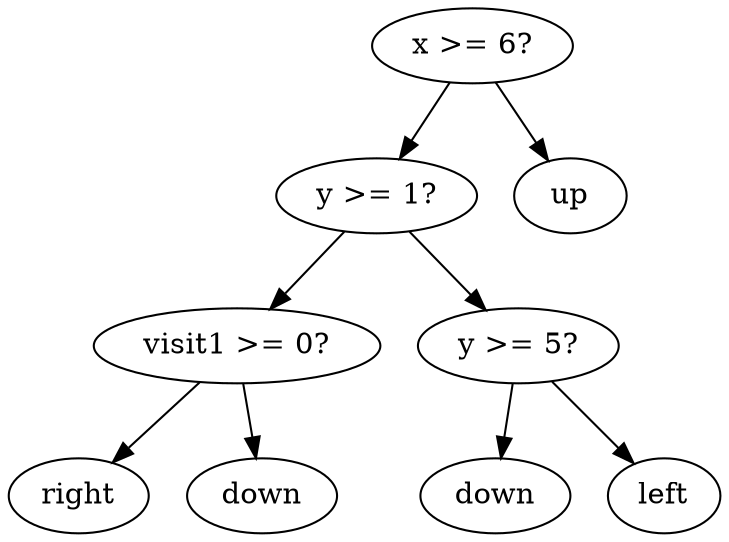 digraph tree {
    "0x0" [label="x >= 6?"];
    "0x1" [label="y >= 1?"];
    "0x2" [label="visit1 >= 0?"];
    "0x3" [label="right"];
    "0x4" [label="down"];
    "0x5" [label="y >= 5?"];
    "0x6" [label="down"];
    "0x7" [label="left"];
    "0x8" [label="up"];
    "0x0" -> "0x1";
    "0x0" -> "0x8";
    "0x1" -> "0x2";
    "0x1" -> "0x5";
    "0x2" -> "0x3";
    "0x2" -> "0x4";
    "0x5" -> "0x6";
    "0x5" -> "0x7";
}
